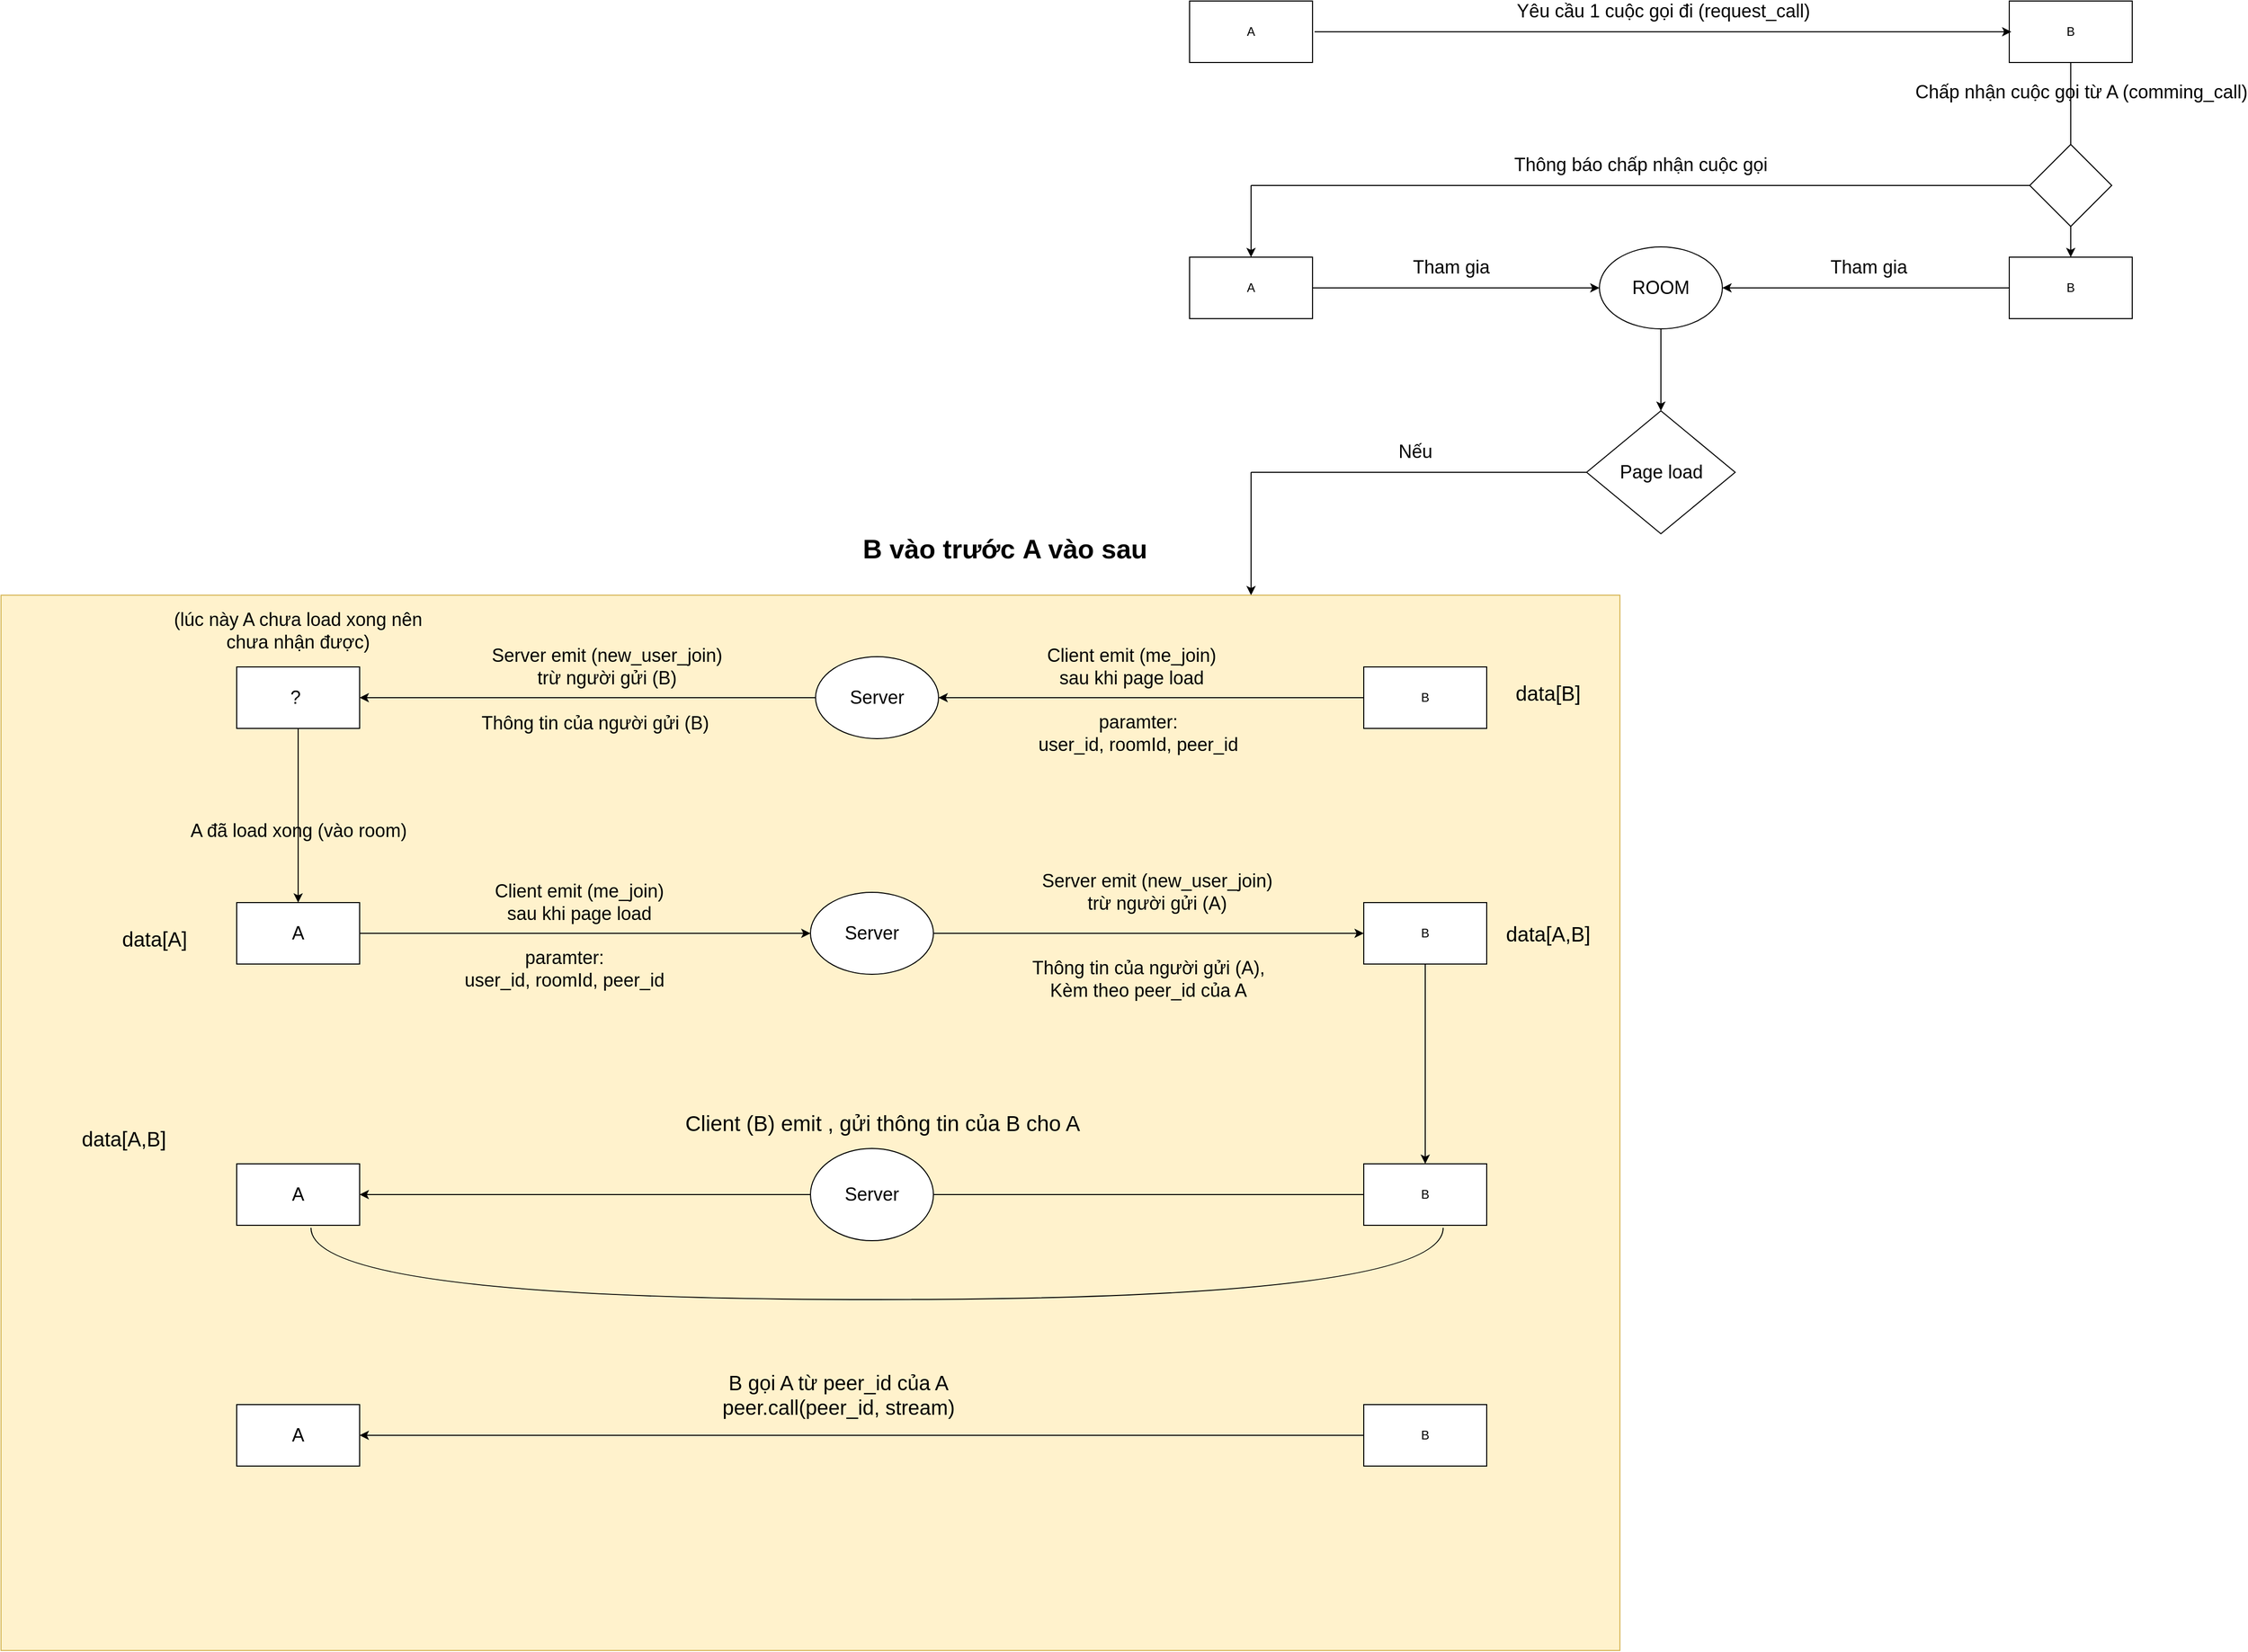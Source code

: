<mxfile version="18.1.3" type="device"><diagram id="1mCkJQhoYSYLirHDMQFj" name="Page-1"><mxGraphModel dx="3478" dy="921" grid="1" gridSize="10" guides="1" tooltips="1" connect="1" arrows="1" fold="1" page="1" pageScale="1" pageWidth="850" pageHeight="1100" math="0" shadow="0"><root><mxCell id="0"/><mxCell id="1" parent="0"/><mxCell id="xvrAFWhYDIshE7RA-taT-1" value="A" style="rounded=0;whiteSpace=wrap;html=1;" vertex="1" parent="1"><mxGeometry x="-60" y="180" width="120" height="60" as="geometry"/></mxCell><mxCell id="xvrAFWhYDIshE7RA-taT-2" value="B" style="rounded=0;whiteSpace=wrap;html=1;" vertex="1" parent="1"><mxGeometry x="740" y="180" width="120" height="60" as="geometry"/></mxCell><mxCell id="xvrAFWhYDIshE7RA-taT-4" value="Yêu cầu 1 cuộc gọi đi (request_call)" style="endArrow=classic;html=1;rounded=0;exitX=1;exitY=0.5;exitDx=0;exitDy=0;entryX=0;entryY=0.5;entryDx=0;entryDy=0;fontSize=18;verticalAlign=middle;align=center;spacing=11;" edge="1" parent="1"><mxGeometry y="20" width="50" height="50" relative="1" as="geometry"><mxPoint x="62" y="210" as="sourcePoint"/><mxPoint x="742" y="210" as="targetPoint"/><mxPoint as="offset"/></mxGeometry></mxCell><mxCell id="xvrAFWhYDIshE7RA-taT-10" value="&#10;&lt;span style=&quot;color: rgb(0, 0, 0); font-family: Helvetica; font-size: 18px; font-style: normal; font-variant-ligatures: normal; font-variant-caps: normal; font-weight: 400; letter-spacing: normal; orphans: 2; text-align: center; text-indent: 0px; text-transform: none; widows: 2; word-spacing: 0px; -webkit-text-stroke-width: 0px; text-decoration-thickness: initial; text-decoration-style: initial; text-decoration-color: initial; float: none; display: inline !important;&quot;&gt;Chấp nhận cuộc gọi từ A (comming_call)&lt;/span&gt;&#10;&#10;" style="endArrow=none;html=1;rounded=0;fontSize=18;entryX=0.5;entryY=1;entryDx=0;entryDy=0;labelBackgroundColor=none;" edge="1" parent="1" target="xvrAFWhYDIshE7RA-taT-2"><mxGeometry y="-10" width="50" height="50" relative="1" as="geometry"><mxPoint x="800" y="320" as="sourcePoint"/><mxPoint x="450" y="350" as="targetPoint"/><mxPoint as="offset"/></mxGeometry></mxCell><mxCell id="xvrAFWhYDIshE7RA-taT-12" value="" style="endArrow=classic;html=1;rounded=0;fontSize=18;" edge="1" parent="1"><mxGeometry width="50" height="50" relative="1" as="geometry"><mxPoint y="360" as="sourcePoint"/><mxPoint y="430" as="targetPoint"/></mxGeometry></mxCell><mxCell id="xvrAFWhYDIshE7RA-taT-13" value="A" style="rounded=0;whiteSpace=wrap;html=1;" vertex="1" parent="1"><mxGeometry x="-60" y="430" width="120" height="60" as="geometry"/></mxCell><mxCell id="xvrAFWhYDIshE7RA-taT-14" value="" style="rhombus;whiteSpace=wrap;html=1;fontSize=18;" vertex="1" parent="1"><mxGeometry x="760" y="320" width="80" height="80" as="geometry"/></mxCell><mxCell id="xvrAFWhYDIshE7RA-taT-16" value="Thông báo chấp nhận cuộc gọi" style="endArrow=none;html=1;rounded=0;labelBackgroundColor=none;fontSize=18;entryX=0;entryY=0.5;entryDx=0;entryDy=0;" edge="1" parent="1" target="xvrAFWhYDIshE7RA-taT-14"><mxGeometry y="20" width="50" height="50" relative="1" as="geometry"><mxPoint y="360" as="sourcePoint"/><mxPoint x="450" y="350" as="targetPoint"/><mxPoint as="offset"/></mxGeometry></mxCell><mxCell id="xvrAFWhYDIshE7RA-taT-17" value="ROOM" style="ellipse;whiteSpace=wrap;html=1;fontSize=18;" vertex="1" parent="1"><mxGeometry x="340" y="420" width="120" height="80" as="geometry"/></mxCell><mxCell id="xvrAFWhYDIshE7RA-taT-18" value="Tham gia" style="endArrow=classic;html=1;rounded=0;labelBackgroundColor=none;fontSize=18;exitX=1;exitY=0.5;exitDx=0;exitDy=0;entryX=0;entryY=0.5;entryDx=0;entryDy=0;" edge="1" parent="1" source="xvrAFWhYDIshE7RA-taT-13" target="xvrAFWhYDIshE7RA-taT-17"><mxGeometry x="-0.035" y="20" width="50" height="50" relative="1" as="geometry"><mxPoint x="400" y="400" as="sourcePoint"/><mxPoint x="450" y="350" as="targetPoint"/><mxPoint as="offset"/></mxGeometry></mxCell><mxCell id="xvrAFWhYDIshE7RA-taT-19" value="Tham gia&amp;nbsp;" style="endArrow=classic;html=1;rounded=0;labelBackgroundColor=none;fontSize=18;entryX=1;entryY=0.5;entryDx=0;entryDy=0;" edge="1" parent="1" target="xvrAFWhYDIshE7RA-taT-17"><mxGeometry y="-20" width="50" height="50" relative="1" as="geometry"><mxPoint x="750" y="460" as="sourcePoint"/><mxPoint x="530" y="490" as="targetPoint"/><mxPoint as="offset"/></mxGeometry></mxCell><mxCell id="xvrAFWhYDIshE7RA-taT-20" value="B" style="rounded=0;whiteSpace=wrap;html=1;" vertex="1" parent="1"><mxGeometry x="740" y="430" width="120" height="60" as="geometry"/></mxCell><mxCell id="xvrAFWhYDIshE7RA-taT-21" value="" style="endArrow=classic;html=1;rounded=0;labelBackgroundColor=none;fontSize=18;exitX=0.5;exitY=1;exitDx=0;exitDy=0;entryX=0.5;entryY=0;entryDx=0;entryDy=0;" edge="1" parent="1" source="xvrAFWhYDIshE7RA-taT-14" target="xvrAFWhYDIshE7RA-taT-20"><mxGeometry width="50" height="50" relative="1" as="geometry"><mxPoint x="400" y="400" as="sourcePoint"/><mxPoint x="870" y="400" as="targetPoint"/></mxGeometry></mxCell><mxCell id="xvrAFWhYDIshE7RA-taT-22" value="Page load" style="rhombus;whiteSpace=wrap;html=1;fontSize=18;" vertex="1" parent="1"><mxGeometry x="327.5" y="580" width="145" height="120" as="geometry"/></mxCell><mxCell id="xvrAFWhYDIshE7RA-taT-23" value="" style="endArrow=classic;html=1;rounded=0;labelBackgroundColor=none;fontSize=18;exitX=0.5;exitY=1;exitDx=0;exitDy=0;entryX=0.5;entryY=0;entryDx=0;entryDy=0;" edge="1" parent="1" source="xvrAFWhYDIshE7RA-taT-17" target="xvrAFWhYDIshE7RA-taT-22"><mxGeometry width="50" height="50" relative="1" as="geometry"><mxPoint x="400" y="600" as="sourcePoint"/><mxPoint x="450" y="550" as="targetPoint"/></mxGeometry></mxCell><mxCell id="xvrAFWhYDIshE7RA-taT-25" value="Nếu" style="endArrow=none;html=1;rounded=0;labelBackgroundColor=none;fontSize=18;exitX=0;exitY=0.5;exitDx=0;exitDy=0;" edge="1" parent="1" source="xvrAFWhYDIshE7RA-taT-22"><mxGeometry x="0.023" y="-20" width="50" height="50" relative="1" as="geometry"><mxPoint x="400" y="800" as="sourcePoint"/><mxPoint y="640" as="targetPoint"/><mxPoint as="offset"/></mxGeometry></mxCell><mxCell id="xvrAFWhYDIshE7RA-taT-26" value="" style="endArrow=classic;html=1;rounded=0;labelBackgroundColor=none;fontSize=18;" edge="1" parent="1"><mxGeometry y="60" width="50" height="50" relative="1" as="geometry"><mxPoint y="640" as="sourcePoint"/><mxPoint y="760" as="targetPoint"/><mxPoint as="offset"/></mxGeometry></mxCell><mxCell id="xvrAFWhYDIshE7RA-taT-28" value="B vào trước&amp;nbsp;A vào sau" style="text;html=1;strokeColor=none;fillColor=none;align=center;verticalAlign=middle;whiteSpace=wrap;rounded=0;fontSize=26;fontStyle=1" vertex="1" parent="1"><mxGeometry x="-410" y="700" width="340" height="30" as="geometry"/></mxCell><mxCell id="xvrAFWhYDIshE7RA-taT-29" value="" style="rounded=0;whiteSpace=wrap;html=1;fontSize=18;fillColor=#fff2cc;strokeColor=#d6b656;" vertex="1" parent="1"><mxGeometry x="-1220" y="760" width="1580" height="1030" as="geometry"/></mxCell><mxCell id="xvrAFWhYDIshE7RA-taT-30" value="B" style="rounded=0;whiteSpace=wrap;html=1;" vertex="1" parent="1"><mxGeometry x="110" y="830" width="120" height="60" as="geometry"/></mxCell><mxCell id="xvrAFWhYDIshE7RA-taT-31" value="Server" style="ellipse;whiteSpace=wrap;html=1;fontSize=18;" vertex="1" parent="1"><mxGeometry x="-425" y="820" width="120" height="80" as="geometry"/></mxCell><mxCell id="xvrAFWhYDIshE7RA-taT-32" value="Client emit (me_join) &lt;br&gt;sau khi page load" style="endArrow=classic;html=1;rounded=0;labelBackgroundColor=none;fontSize=18;exitX=0;exitY=0.5;exitDx=0;exitDy=0;entryX=1;entryY=0.5;entryDx=0;entryDy=0;" edge="1" parent="1" source="xvrAFWhYDIshE7RA-taT-30" target="xvrAFWhYDIshE7RA-taT-31"><mxGeometry x="0.095" y="-30" width="50" height="50" relative="1" as="geometry"><mxPoint x="130" y="780" as="sourcePoint"/><mxPoint x="180" y="730" as="targetPoint"/><mxPoint as="offset"/></mxGeometry></mxCell><mxCell id="xvrAFWhYDIshE7RA-taT-35" value="Server emit (new_user_join)&lt;br&gt;trừ người gửi (B)" style="endArrow=classic;html=1;rounded=0;labelBackgroundColor=none;fontSize=18;exitX=0;exitY=0.5;exitDx=0;exitDy=0;entryX=1;entryY=0.5;entryDx=0;entryDy=0;" edge="1" parent="1" source="xvrAFWhYDIshE7RA-taT-31" target="xvrAFWhYDIshE7RA-taT-36"><mxGeometry x="-0.081" y="-30" width="50" height="50" relative="1" as="geometry"><mxPoint x="-300" y="860" as="sourcePoint"/><mxPoint x="-220" y="850" as="targetPoint"/><mxPoint as="offset"/></mxGeometry></mxCell><mxCell id="xvrAFWhYDIshE7RA-taT-36" value="?&amp;nbsp;" style="rounded=0;whiteSpace=wrap;html=1;fontSize=18;" vertex="1" parent="1"><mxGeometry x="-990" y="830" width="120" height="60" as="geometry"/></mxCell><mxCell id="xvrAFWhYDIshE7RA-taT-37" value="(lúc này A chưa load xong nên chưa nhận được)" style="text;html=1;strokeColor=none;fillColor=none;align=center;verticalAlign=middle;whiteSpace=wrap;rounded=0;fontSize=18;" vertex="1" parent="1"><mxGeometry x="-1060" y="780" width="260" height="30" as="geometry"/></mxCell><mxCell id="xvrAFWhYDIshE7RA-taT-38" value="B" style="rounded=0;whiteSpace=wrap;html=1;" vertex="1" parent="1"><mxGeometry x="110" y="1060" width="120" height="60" as="geometry"/></mxCell><mxCell id="xvrAFWhYDIshE7RA-taT-39" value="Server" style="ellipse;whiteSpace=wrap;html=1;fontSize=18;" vertex="1" parent="1"><mxGeometry x="-430" y="1050" width="120" height="80" as="geometry"/></mxCell><mxCell id="xvrAFWhYDIshE7RA-taT-40" value="A" style="rounded=0;whiteSpace=wrap;html=1;fontSize=18;" vertex="1" parent="1"><mxGeometry x="-990" y="1060" width="120" height="60" as="geometry"/></mxCell><mxCell id="xvrAFWhYDIshE7RA-taT-41" value="A đã load xong (vào room)" style="endArrow=classic;html=1;rounded=0;labelBackgroundColor=none;fontSize=18;exitX=0.5;exitY=1;exitDx=0;exitDy=0;entryX=0.5;entryY=0;entryDx=0;entryDy=0;" edge="1" parent="1" source="xvrAFWhYDIshE7RA-taT-36" target="xvrAFWhYDIshE7RA-taT-40"><mxGeometry x="0.176" width="50" height="50" relative="1" as="geometry"><mxPoint x="-310" y="900" as="sourcePoint"/><mxPoint x="-260" y="850" as="targetPoint"/><mxPoint as="offset"/></mxGeometry></mxCell><mxCell id="xvrAFWhYDIshE7RA-taT-43" value="Client emit (me_join) &lt;br&gt;sau khi page load" style="endArrow=classic;html=1;rounded=0;labelBackgroundColor=none;fontSize=18;exitX=1;exitY=0.5;exitDx=0;exitDy=0;entryX=0;entryY=0.5;entryDx=0;entryDy=0;" edge="1" parent="1" source="xvrAFWhYDIshE7RA-taT-40" target="xvrAFWhYDIshE7RA-taT-39"><mxGeometry x="-0.027" y="30" width="50" height="50" relative="1" as="geometry"><mxPoint x="-250" y="1070" as="sourcePoint"/><mxPoint x="-520" y="1070" as="targetPoint"/><mxPoint as="offset"/></mxGeometry></mxCell><mxCell id="xvrAFWhYDIshE7RA-taT-47" value="Server emit (new_user_join)&lt;br&gt;trừ người gửi (A)" style="endArrow=classic;html=1;rounded=0;labelBackgroundColor=none;fontSize=18;exitX=1;exitY=0.5;exitDx=0;exitDy=0;entryX=0;entryY=0.5;entryDx=0;entryDy=0;" edge="1" parent="1" source="xvrAFWhYDIshE7RA-taT-39" target="xvrAFWhYDIshE7RA-taT-38"><mxGeometry x="0.037" y="40" width="50" height="50" relative="1" as="geometry"><mxPoint x="210" y="1000" as="sourcePoint"/><mxPoint x="-160" y="1000" as="targetPoint"/><mxPoint as="offset"/></mxGeometry></mxCell><mxCell id="xvrAFWhYDIshE7RA-taT-48" value="paramter: &lt;br&gt;user_id, roomId, peer_id" style="text;html=1;strokeColor=none;fillColor=none;align=center;verticalAlign=middle;whiteSpace=wrap;rounded=0;fontSize=18;" vertex="1" parent="1"><mxGeometry x="-210" y="880" width="200" height="30" as="geometry"/></mxCell><mxCell id="xvrAFWhYDIshE7RA-taT-49" value="paramter: &lt;br&gt;user_id, roomId, peer_id" style="text;html=1;strokeColor=none;fillColor=none;align=center;verticalAlign=middle;whiteSpace=wrap;rounded=0;fontSize=18;" vertex="1" parent="1"><mxGeometry x="-770" y="1110" width="200" height="30" as="geometry"/></mxCell><mxCell id="xvrAFWhYDIshE7RA-taT-50" value="Thông tin của người gửi (B)" style="text;html=1;strokeColor=none;fillColor=none;align=center;verticalAlign=middle;whiteSpace=wrap;rounded=0;fontSize=18;" vertex="1" parent="1"><mxGeometry x="-790" y="870" width="300" height="30" as="geometry"/></mxCell><mxCell id="xvrAFWhYDIshE7RA-taT-51" value="Thông tin của người gửi (A),&lt;br&gt;Kèm theo peer_id của A" style="text;html=1;strokeColor=none;fillColor=none;align=center;verticalAlign=middle;whiteSpace=wrap;rounded=0;fontSize=18;" vertex="1" parent="1"><mxGeometry x="-250" y="1120" width="300" height="30" as="geometry"/></mxCell><mxCell id="xvrAFWhYDIshE7RA-taT-53" value="A" style="rounded=0;whiteSpace=wrap;html=1;fontSize=18;" vertex="1" parent="1"><mxGeometry x="-990" y="1315" width="120" height="60" as="geometry"/></mxCell><mxCell id="xvrAFWhYDIshE7RA-taT-56" value="" style="endArrow=classic;html=1;rounded=0;labelBackgroundColor=none;fontSize=26;exitX=0.5;exitY=1;exitDx=0;exitDy=0;entryX=0.5;entryY=0;entryDx=0;entryDy=0;" edge="1" parent="1" source="xvrAFWhYDIshE7RA-taT-38" target="xvrAFWhYDIshE7RA-taT-61"><mxGeometry width="50" height="50" relative="1" as="geometry"><mxPoint x="60" y="1200" as="sourcePoint"/><mxPoint x="240" y="1260" as="targetPoint"/></mxGeometry></mxCell><mxCell id="xvrAFWhYDIshE7RA-taT-57" value="Client (B) emit , gửi thông tin của B cho A" style="endArrow=classic;html=1;rounded=0;labelBackgroundColor=none;fontSize=21;entryX=1;entryY=0.5;entryDx=0;entryDy=0;exitX=0;exitY=0.5;exitDx=0;exitDy=0;startArrow=none;fontStyle=0" edge="1" parent="1" source="xvrAFWhYDIshE7RA-taT-88" target="xvrAFWhYDIshE7RA-taT-53"><mxGeometry x="-1" y="-99" width="50" height="50" relative="1" as="geometry"><mxPoint x="180" y="1290" as="sourcePoint"/><mxPoint x="110" y="1150" as="targetPoint"/><mxPoint x="70" y="29" as="offset"/></mxGeometry></mxCell><mxCell id="xvrAFWhYDIshE7RA-taT-61" value="B" style="rounded=0;whiteSpace=wrap;html=1;" vertex="1" parent="1"><mxGeometry x="110" y="1315" width="120" height="60" as="geometry"/></mxCell><mxCell id="xvrAFWhYDIshE7RA-taT-74" value="data[B]" style="text;html=1;strokeColor=none;fillColor=none;align=center;verticalAlign=middle;whiteSpace=wrap;rounded=0;fontSize=20;" vertex="1" parent="1"><mxGeometry x="190" y="840" width="200" height="30" as="geometry"/></mxCell><mxCell id="xvrAFWhYDIshE7RA-taT-75" value="data[A,B]" style="text;html=1;strokeColor=none;fillColor=none;align=center;verticalAlign=middle;whiteSpace=wrap;rounded=0;fontSize=20;" vertex="1" parent="1"><mxGeometry x="190" y="1075" width="200" height="30" as="geometry"/></mxCell><mxCell id="xvrAFWhYDIshE7RA-taT-76" value="data[A]" style="text;html=1;strokeColor=none;fillColor=none;align=center;verticalAlign=middle;whiteSpace=wrap;rounded=0;fontSize=20;" vertex="1" parent="1"><mxGeometry x="-1170" y="1080" width="200" height="30" as="geometry"/></mxCell><mxCell id="xvrAFWhYDIshE7RA-taT-85" value="A" style="rounded=0;whiteSpace=wrap;html=1;fontSize=18;" vertex="1" parent="1"><mxGeometry x="-990" y="1550" width="120" height="60" as="geometry"/></mxCell><mxCell id="xvrAFWhYDIshE7RA-taT-86" value="B gọi A từ peer_id của A&lt;br style=&quot;font-size: 20px;&quot;&gt;peer.call(peer_id, stream)" style="endArrow=classic;html=1;rounded=0;labelBackgroundColor=none;fontSize=20;entryX=1;entryY=0.5;entryDx=0;entryDy=0;exitX=0;exitY=0.5;exitDx=0;exitDy=0;" edge="1" parent="1" target="xvrAFWhYDIshE7RA-taT-85" source="xvrAFWhYDIshE7RA-taT-87"><mxGeometry x="0.048" y="-40" width="50" height="50" relative="1" as="geometry"><mxPoint x="170" y="1470" as="sourcePoint"/><mxPoint x="100" y="1330" as="targetPoint"/><mxPoint as="offset"/></mxGeometry></mxCell><mxCell id="xvrAFWhYDIshE7RA-taT-87" value="B" style="rounded=0;whiteSpace=wrap;html=1;" vertex="1" parent="1"><mxGeometry x="110" y="1550" width="120" height="60" as="geometry"/></mxCell><mxCell id="xvrAFWhYDIshE7RA-taT-88" value="Server" style="ellipse;whiteSpace=wrap;html=1;fontSize=18;" vertex="1" parent="1"><mxGeometry x="-430" y="1300" width="120" height="90" as="geometry"/></mxCell><mxCell id="xvrAFWhYDIshE7RA-taT-89" value="" style="endArrow=none;html=1;rounded=0;labelBackgroundColor=none;fontSize=26;entryX=1;entryY=0.5;entryDx=0;entryDy=0;exitX=0;exitY=0.5;exitDx=0;exitDy=0;" edge="1" parent="1" source="xvrAFWhYDIshE7RA-taT-61" target="xvrAFWhYDIshE7RA-taT-88"><mxGeometry x="-0.486" y="-30" width="50" height="50" relative="1" as="geometry"><mxPoint x="180" y="1290" as="sourcePoint"/><mxPoint x="-870" y="1290" as="targetPoint"/><mxPoint as="offset"/></mxGeometry></mxCell><mxCell id="xvrAFWhYDIshE7RA-taT-90" value="data[A,B]" style="text;html=1;strokeColor=none;fillColor=none;align=center;verticalAlign=middle;whiteSpace=wrap;rounded=0;fontSize=20;" vertex="1" parent="1"><mxGeometry x="-1200" y="1275" width="200" height="30" as="geometry"/></mxCell><mxCell id="xvrAFWhYDIshE7RA-taT-96" value="" style="shape=requiredInterface;html=1;verticalLabelPosition=bottom;sketch=0;fontSize=20;rotation=90;" vertex="1" parent="1"><mxGeometry x="-400" y="860" width="70" height="1105" as="geometry"/></mxCell></root></mxGraphModel></diagram></mxfile>